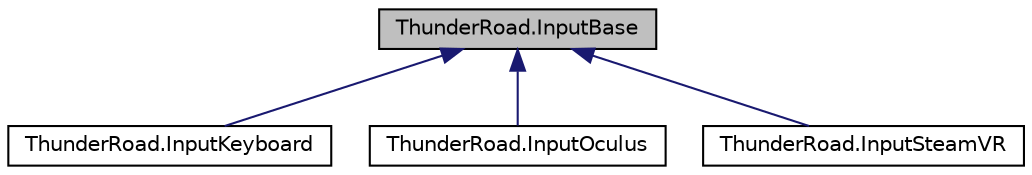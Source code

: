 digraph "ThunderRoad.InputBase"
{
 // LATEX_PDF_SIZE
  edge [fontname="Helvetica",fontsize="10",labelfontname="Helvetica",labelfontsize="10"];
  node [fontname="Helvetica",fontsize="10",shape=record];
  Node1 [label="ThunderRoad.InputBase",height=0.2,width=0.4,color="black", fillcolor="grey75", style="filled", fontcolor="black",tooltip="Class InputBase."];
  Node1 -> Node2 [dir="back",color="midnightblue",fontsize="10",style="solid",fontname="Helvetica"];
  Node2 [label="ThunderRoad.InputKeyboard",height=0.2,width=0.4,color="black", fillcolor="white", style="filled",URL="$class_thunder_road_1_1_input_keyboard.html",tooltip="Class InputKeyboard. Implements the ThunderRoad.InputBase"];
  Node1 -> Node3 [dir="back",color="midnightblue",fontsize="10",style="solid",fontname="Helvetica"];
  Node3 [label="ThunderRoad.InputOculus",height=0.2,width=0.4,color="black", fillcolor="white", style="filled",URL="$class_thunder_road_1_1_input_oculus.html",tooltip="Class InputOculus. Implements the ThunderRoad.InputBase"];
  Node1 -> Node4 [dir="back",color="midnightblue",fontsize="10",style="solid",fontname="Helvetica"];
  Node4 [label="ThunderRoad.InputSteamVR",height=0.2,width=0.4,color="black", fillcolor="white", style="filled",URL="$class_thunder_road_1_1_input_steam_v_r.html",tooltip="Class InputSteamVR. Implements the ThunderRoad.InputBase"];
}
